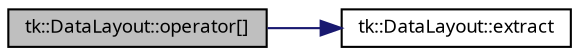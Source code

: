 digraph "tk::DataLayout::operator[]"
{
 // INTERACTIVE_SVG=YES
  bgcolor="transparent";
  edge [fontname="sans-serif",fontsize="9",labelfontname="sans-serif",labelfontsize="9"];
  node [fontname="sans-serif",fontsize="9",shape=record];
  rankdir="LR";
  Node1 [label="tk::DataLayout::operator[]",height=0.2,width=0.4,color="black", fillcolor="grey75", style="filled", fontcolor="black"];
  Node1 -> Node2 [color="midnightblue",fontsize="9",style="solid",fontname="sans-serif"];
  Node2 [label="tk::DataLayout::extract",height=0.2,width=0.4,color="black",URL="$classtk_1_1_data_layout.html#a34af0f3a6cf26cb5674cedcff1ffe235"];
}
